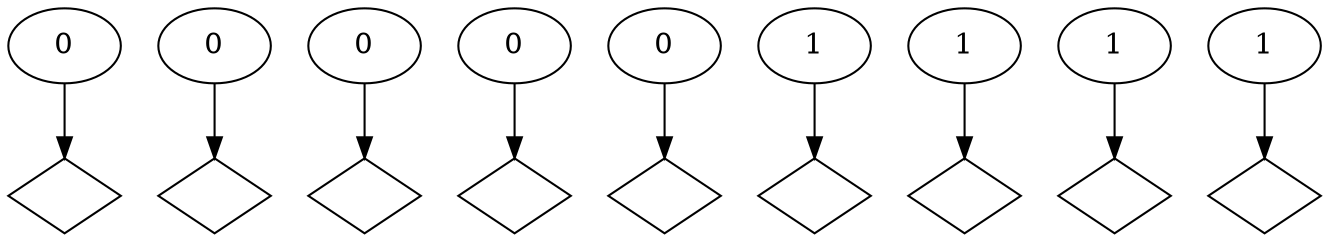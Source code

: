 digraph G {
n0 [label="0"];
n1 [label="0"];
n2 [label="0"];
n3 [label="0"];
n4 [label="0"];
n5 [label="1"];
n6 [label="1"];
n7 [label="1"];
n8 [label="1"];
n9 [label="",shape="diamond"];
n10 [label="",shape="diamond"];
n11 [label="",shape="diamond"];
n12 [label="",shape="diamond"];
n13 [label="",shape="diamond"];
n14 [label="",shape="diamond"];
n15 [label="",shape="diamond"];
n16 [label="",shape="diamond"];
n17 [label="",shape="diamond"];
n0 -> n9
n1 -> n10
n2 -> n11
n3 -> n12
n4 -> n13
n5 -> n14
n6 -> n15
n7 -> n16
n8 -> n17
}